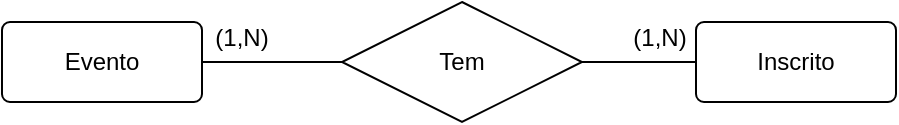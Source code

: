 <mxfile>
    <diagram id="D_lCRFzu7paC5wECrvF3" name="Modelo Conceitual">
        <mxGraphModel dx="940" dy="531" grid="1" gridSize="10" guides="1" tooltips="1" connect="1" arrows="1" fold="1" page="1" pageScale="1" pageWidth="850" pageHeight="1100" math="0" shadow="0">
            <root>
                <mxCell id="0"/>
                <mxCell id="1" parent="0"/>
                <mxCell id="5" style="edgeStyle=none;html=1;exitX=1;exitY=0.5;exitDx=0;exitDy=0;entryX=0;entryY=0.5;entryDx=0;entryDy=0;endArrow=none;endFill=0;" parent="1" source="2" target="4" edge="1">
                    <mxGeometry relative="1" as="geometry"/>
                </mxCell>
                <mxCell id="2" value="Evento" style="rounded=1;arcSize=10;whiteSpace=wrap;html=1;align=center;" parent="1" vertex="1">
                    <mxGeometry x="160" y="270" width="100" height="40" as="geometry"/>
                </mxCell>
                <mxCell id="3" value="Inscrito" style="rounded=1;arcSize=10;whiteSpace=wrap;html=1;align=center;" parent="1" vertex="1">
                    <mxGeometry x="507" y="270" width="100" height="40" as="geometry"/>
                </mxCell>
                <mxCell id="6" style="edgeStyle=none;html=1;exitX=1;exitY=0.5;exitDx=0;exitDy=0;entryX=0;entryY=0.5;entryDx=0;entryDy=0;endArrow=none;endFill=0;" parent="1" source="4" target="3" edge="1">
                    <mxGeometry relative="1" as="geometry"/>
                </mxCell>
                <mxCell id="4" value="Tem" style="shape=rhombus;perimeter=rhombusPerimeter;whiteSpace=wrap;html=1;align=center;" parent="1" vertex="1">
                    <mxGeometry x="330" y="260" width="120" height="60" as="geometry"/>
                </mxCell>
                <mxCell id="7" value="(1,N)" style="text;html=1;strokeColor=none;fillColor=none;align=center;verticalAlign=middle;whiteSpace=wrap;rounded=0;" parent="1" vertex="1">
                    <mxGeometry x="459" y="263" width="60" height="30" as="geometry"/>
                </mxCell>
                <mxCell id="8" value="(1,N)" style="text;html=1;strokeColor=none;fillColor=none;align=center;verticalAlign=middle;whiteSpace=wrap;rounded=0;" parent="1" vertex="1">
                    <mxGeometry x="250" y="263" width="60" height="30" as="geometry"/>
                </mxCell>
            </root>
        </mxGraphModel>
    </diagram>
    <diagram id="wDsq7wDnX5tPvwooWRIM" name="Modelo Lógico">
        <mxGraphModel dx="940" dy="531" grid="1" gridSize="10" guides="1" tooltips="1" connect="1" arrows="1" fold="1" page="1" pageScale="1" pageWidth="850" pageHeight="1100" math="0" shadow="0">
            <root>
                <mxCell id="0"/>
                <mxCell id="1" parent="0"/>
                <mxCell id="SXVvucrcKlDuOUxqLF8o-1" value="eventos" style="shape=table;startSize=30;container=1;collapsible=1;childLayout=tableLayout;fixedRows=1;rowLines=0;fontStyle=1;align=center;resizeLast=1;" parent="1" vertex="1">
                    <mxGeometry x="76" y="260" width="180" height="210" as="geometry"/>
                </mxCell>
                <mxCell id="SXVvucrcKlDuOUxqLF8o-2" value="" style="shape=tableRow;horizontal=0;startSize=0;swimlaneHead=0;swimlaneBody=0;fillColor=none;collapsible=0;dropTarget=0;points=[[0,0.5],[1,0.5]];portConstraint=eastwest;top=0;left=0;right=0;bottom=1;" parent="SXVvucrcKlDuOUxqLF8o-1" vertex="1">
                    <mxGeometry y="30" width="180" height="30" as="geometry"/>
                </mxCell>
                <mxCell id="SXVvucrcKlDuOUxqLF8o-3" value="PK" style="shape=partialRectangle;connectable=0;fillColor=none;top=0;left=0;bottom=0;right=0;fontStyle=1;overflow=hidden;" parent="SXVvucrcKlDuOUxqLF8o-2" vertex="1">
                    <mxGeometry width="30" height="30" as="geometry">
                        <mxRectangle width="30" height="30" as="alternateBounds"/>
                    </mxGeometry>
                </mxCell>
                <mxCell id="SXVvucrcKlDuOUxqLF8o-4" value="id: UUID" style="shape=partialRectangle;connectable=0;fillColor=none;top=0;left=0;bottom=0;right=0;align=left;spacingLeft=6;fontStyle=5;overflow=hidden;" parent="SXVvucrcKlDuOUxqLF8o-2" vertex="1">
                    <mxGeometry x="30" width="150" height="30" as="geometry">
                        <mxRectangle width="150" height="30" as="alternateBounds"/>
                    </mxGeometry>
                </mxCell>
                <mxCell id="SXVvucrcKlDuOUxqLF8o-5" value="" style="shape=tableRow;horizontal=0;startSize=0;swimlaneHead=0;swimlaneBody=0;fillColor=none;collapsible=0;dropTarget=0;points=[[0,0.5],[1,0.5]];portConstraint=eastwest;top=0;left=0;right=0;bottom=0;" parent="SXVvucrcKlDuOUxqLF8o-1" vertex="1">
                    <mxGeometry y="60" width="180" height="30" as="geometry"/>
                </mxCell>
                <mxCell id="SXVvucrcKlDuOUxqLF8o-6" value="" style="shape=partialRectangle;connectable=0;fillColor=none;top=0;left=0;bottom=0;right=0;editable=1;overflow=hidden;" parent="SXVvucrcKlDuOUxqLF8o-5" vertex="1">
                    <mxGeometry width="30" height="30" as="geometry">
                        <mxRectangle width="30" height="30" as="alternateBounds"/>
                    </mxGeometry>
                </mxCell>
                <mxCell id="SXVvucrcKlDuOUxqLF8o-7" value="titulo: string(50)" style="shape=partialRectangle;connectable=0;fillColor=none;top=0;left=0;bottom=0;right=0;align=left;spacingLeft=6;overflow=hidden;" parent="SXVvucrcKlDuOUxqLF8o-5" vertex="1">
                    <mxGeometry x="30" width="150" height="30" as="geometry">
                        <mxRectangle width="150" height="30" as="alternateBounds"/>
                    </mxGeometry>
                </mxCell>
                <mxCell id="SXVvucrcKlDuOUxqLF8o-8" value="" style="shape=tableRow;horizontal=0;startSize=0;swimlaneHead=0;swimlaneBody=0;fillColor=none;collapsible=0;dropTarget=0;points=[[0,0.5],[1,0.5]];portConstraint=eastwest;top=0;left=0;right=0;bottom=0;" parent="SXVvucrcKlDuOUxqLF8o-1" vertex="1">
                    <mxGeometry y="90" width="180" height="30" as="geometry"/>
                </mxCell>
                <mxCell id="SXVvucrcKlDuOUxqLF8o-9" value="" style="shape=partialRectangle;connectable=0;fillColor=none;top=0;left=0;bottom=0;right=0;editable=1;overflow=hidden;" parent="SXVvucrcKlDuOUxqLF8o-8" vertex="1">
                    <mxGeometry width="30" height="30" as="geometry">
                        <mxRectangle width="30" height="30" as="alternateBounds"/>
                    </mxGeometry>
                </mxCell>
                <mxCell id="SXVvucrcKlDuOUxqLF8o-10" value="descricao: string(500)" style="shape=partialRectangle;connectable=0;fillColor=none;top=0;left=0;bottom=0;right=0;align=left;spacingLeft=6;overflow=hidden;" parent="SXVvucrcKlDuOUxqLF8o-8" vertex="1">
                    <mxGeometry x="30" width="150" height="30" as="geometry">
                        <mxRectangle width="150" height="30" as="alternateBounds"/>
                    </mxGeometry>
                </mxCell>
                <mxCell id="SXVvucrcKlDuOUxqLF8o-11" value="" style="shape=tableRow;horizontal=0;startSize=0;swimlaneHead=0;swimlaneBody=0;fillColor=none;collapsible=0;dropTarget=0;points=[[0,0.5],[1,0.5]];portConstraint=eastwest;top=0;left=0;right=0;bottom=0;" parent="SXVvucrcKlDuOUxqLF8o-1" vertex="1">
                    <mxGeometry y="120" width="180" height="30" as="geometry"/>
                </mxCell>
                <mxCell id="SXVvucrcKlDuOUxqLF8o-12" value="" style="shape=partialRectangle;connectable=0;fillColor=none;top=0;left=0;bottom=0;right=0;editable=1;overflow=hidden;" parent="SXVvucrcKlDuOUxqLF8o-11" vertex="1">
                    <mxGeometry width="30" height="30" as="geometry">
                        <mxRectangle width="30" height="30" as="alternateBounds"/>
                    </mxGeometry>
                </mxCell>
                <mxCell id="SXVvucrcKlDuOUxqLF8o-13" value="local: string(50)" style="shape=partialRectangle;connectable=0;fillColor=none;top=0;left=0;bottom=0;right=0;align=left;spacingLeft=6;overflow=hidden;" parent="SXVvucrcKlDuOUxqLF8o-11" vertex="1">
                    <mxGeometry x="30" width="150" height="30" as="geometry">
                        <mxRectangle width="150" height="30" as="alternateBounds"/>
                    </mxGeometry>
                </mxCell>
                <mxCell id="SXVvucrcKlDuOUxqLF8o-14" value="" style="shape=tableRow;horizontal=0;startSize=0;swimlaneHead=0;swimlaneBody=0;fillColor=none;collapsible=0;dropTarget=0;points=[[0,0.5],[1,0.5]];portConstraint=eastwest;top=0;left=0;right=0;bottom=0;" parent="SXVvucrcKlDuOUxqLF8o-1" vertex="1">
                    <mxGeometry y="150" width="180" height="30" as="geometry"/>
                </mxCell>
                <mxCell id="SXVvucrcKlDuOUxqLF8o-15" value="" style="shape=partialRectangle;connectable=0;fillColor=none;top=0;left=0;bottom=0;right=0;editable=1;overflow=hidden;" parent="SXVvucrcKlDuOUxqLF8o-14" vertex="1">
                    <mxGeometry width="30" height="30" as="geometry">
                        <mxRectangle width="30" height="30" as="alternateBounds"/>
                    </mxGeometry>
                </mxCell>
                <mxCell id="SXVvucrcKlDuOUxqLF8o-16" value="data: string" style="shape=partialRectangle;connectable=0;fillColor=none;top=0;left=0;bottom=0;right=0;align=left;spacingLeft=6;overflow=hidden;" parent="SXVvucrcKlDuOUxqLF8o-14" vertex="1">
                    <mxGeometry x="30" width="150" height="30" as="geometry">
                        <mxRectangle width="150" height="30" as="alternateBounds"/>
                    </mxGeometry>
                </mxCell>
                <mxCell id="SXVvucrcKlDuOUxqLF8o-17" value="" style="shape=tableRow;horizontal=0;startSize=0;swimlaneHead=0;swimlaneBody=0;fillColor=none;collapsible=0;dropTarget=0;points=[[0,0.5],[1,0.5]];portConstraint=eastwest;top=0;left=0;right=0;bottom=0;" parent="SXVvucrcKlDuOUxqLF8o-1" vertex="1">
                    <mxGeometry y="180" width="180" height="30" as="geometry"/>
                </mxCell>
                <mxCell id="SXVvucrcKlDuOUxqLF8o-18" value="" style="shape=partialRectangle;connectable=0;fillColor=none;top=0;left=0;bottom=0;right=0;editable=1;overflow=hidden;" parent="SXVvucrcKlDuOUxqLF8o-17" vertex="1">
                    <mxGeometry width="30" height="30" as="geometry">
                        <mxRectangle width="30" height="30" as="alternateBounds"/>
                    </mxGeometry>
                </mxCell>
                <mxCell id="SXVvucrcKlDuOUxqLF8o-19" value="horario: Number" style="shape=partialRectangle;connectable=0;fillColor=none;top=0;left=0;bottom=0;right=0;align=left;spacingLeft=6;overflow=hidden;" parent="SXVvucrcKlDuOUxqLF8o-17" vertex="1">
                    <mxGeometry x="30" width="150" height="30" as="geometry">
                        <mxRectangle width="150" height="30" as="alternateBounds"/>
                    </mxGeometry>
                </mxCell>
                <mxCell id="SXVvucrcKlDuOUxqLF8o-20" value="inscritos" style="shape=table;startSize=30;container=1;collapsible=1;childLayout=tableLayout;fixedRows=1;rowLines=0;fontStyle=1;align=center;resizeLast=1;" parent="1" vertex="1">
                    <mxGeometry x="567" y="294" width="180" height="150" as="geometry"/>
                </mxCell>
                <mxCell id="SXVvucrcKlDuOUxqLF8o-21" value="" style="shape=tableRow;horizontal=0;startSize=0;swimlaneHead=0;swimlaneBody=0;fillColor=none;collapsible=0;dropTarget=0;points=[[0,0.5],[1,0.5]];portConstraint=eastwest;top=0;left=0;right=0;bottom=1;" parent="SXVvucrcKlDuOUxqLF8o-20" vertex="1">
                    <mxGeometry y="30" width="180" height="30" as="geometry"/>
                </mxCell>
                <mxCell id="SXVvucrcKlDuOUxqLF8o-22" value="PK" style="shape=partialRectangle;connectable=0;fillColor=none;top=0;left=0;bottom=0;right=0;fontStyle=1;overflow=hidden;" parent="SXVvucrcKlDuOUxqLF8o-21" vertex="1">
                    <mxGeometry width="30" height="30" as="geometry">
                        <mxRectangle width="30" height="30" as="alternateBounds"/>
                    </mxGeometry>
                </mxCell>
                <mxCell id="SXVvucrcKlDuOUxqLF8o-23" value="id: UUID" style="shape=partialRectangle;connectable=0;fillColor=none;top=0;left=0;bottom=0;right=0;align=left;spacingLeft=6;fontStyle=5;overflow=hidden;" parent="SXVvucrcKlDuOUxqLF8o-21" vertex="1">
                    <mxGeometry x="30" width="150" height="30" as="geometry">
                        <mxRectangle width="150" height="30" as="alternateBounds"/>
                    </mxGeometry>
                </mxCell>
                <mxCell id="SXVvucrcKlDuOUxqLF8o-24" value="" style="shape=tableRow;horizontal=0;startSize=0;swimlaneHead=0;swimlaneBody=0;fillColor=none;collapsible=0;dropTarget=0;points=[[0,0.5],[1,0.5]];portConstraint=eastwest;top=0;left=0;right=0;bottom=0;" parent="SXVvucrcKlDuOUxqLF8o-20" vertex="1">
                    <mxGeometry y="60" width="180" height="30" as="geometry"/>
                </mxCell>
                <mxCell id="SXVvucrcKlDuOUxqLF8o-25" value="" style="shape=partialRectangle;connectable=0;fillColor=none;top=0;left=0;bottom=0;right=0;editable=1;overflow=hidden;" parent="SXVvucrcKlDuOUxqLF8o-24" vertex="1">
                    <mxGeometry width="30" height="30" as="geometry">
                        <mxRectangle width="30" height="30" as="alternateBounds"/>
                    </mxGeometry>
                </mxCell>
                <mxCell id="SXVvucrcKlDuOUxqLF8o-26" value="nome: string(30)" style="shape=partialRectangle;connectable=0;fillColor=none;top=0;left=0;bottom=0;right=0;align=left;spacingLeft=6;overflow=hidden;" parent="SXVvucrcKlDuOUxqLF8o-24" vertex="1">
                    <mxGeometry x="30" width="150" height="30" as="geometry">
                        <mxRectangle width="150" height="30" as="alternateBounds"/>
                    </mxGeometry>
                </mxCell>
                <mxCell id="SXVvucrcKlDuOUxqLF8o-27" value="" style="shape=tableRow;horizontal=0;startSize=0;swimlaneHead=0;swimlaneBody=0;fillColor=none;collapsible=0;dropTarget=0;points=[[0,0.5],[1,0.5]];portConstraint=eastwest;top=0;left=0;right=0;bottom=0;" parent="SXVvucrcKlDuOUxqLF8o-20" vertex="1">
                    <mxGeometry y="90" width="180" height="30" as="geometry"/>
                </mxCell>
                <mxCell id="SXVvucrcKlDuOUxqLF8o-28" value="" style="shape=partialRectangle;connectable=0;fillColor=none;top=0;left=0;bottom=0;right=0;editable=1;overflow=hidden;" parent="SXVvucrcKlDuOUxqLF8o-27" vertex="1">
                    <mxGeometry width="30" height="30" as="geometry">
                        <mxRectangle width="30" height="30" as="alternateBounds"/>
                    </mxGeometry>
                </mxCell>
                <mxCell id="SXVvucrcKlDuOUxqLF8o-29" value="data_nascimento: date" style="shape=partialRectangle;connectable=0;fillColor=none;top=0;left=0;bottom=0;right=0;align=left;spacingLeft=6;overflow=hidden;" parent="SXVvucrcKlDuOUxqLF8o-27" vertex="1">
                    <mxGeometry x="30" width="150" height="30" as="geometry">
                        <mxRectangle width="150" height="30" as="alternateBounds"/>
                    </mxGeometry>
                </mxCell>
                <mxCell id="SXVvucrcKlDuOUxqLF8o-30" value="" style="shape=tableRow;horizontal=0;startSize=0;swimlaneHead=0;swimlaneBody=0;fillColor=none;collapsible=0;dropTarget=0;points=[[0,0.5],[1,0.5]];portConstraint=eastwest;top=0;left=0;right=0;bottom=0;" parent="SXVvucrcKlDuOUxqLF8o-20" vertex="1">
                    <mxGeometry y="120" width="180" height="30" as="geometry"/>
                </mxCell>
                <mxCell id="SXVvucrcKlDuOUxqLF8o-31" value="" style="shape=partialRectangle;connectable=0;fillColor=none;top=0;left=0;bottom=0;right=0;editable=1;overflow=hidden;" parent="SXVvucrcKlDuOUxqLF8o-30" vertex="1">
                    <mxGeometry width="30" height="30" as="geometry">
                        <mxRectangle width="30" height="30" as="alternateBounds"/>
                    </mxGeometry>
                </mxCell>
                <mxCell id="SXVvucrcKlDuOUxqLF8o-32" value="email: string(50)" style="shape=partialRectangle;connectable=0;fillColor=none;top=0;left=0;bottom=0;right=0;align=left;spacingLeft=6;overflow=hidden;" parent="SXVvucrcKlDuOUxqLF8o-30" vertex="1">
                    <mxGeometry x="30" width="150" height="30" as="geometry">
                        <mxRectangle width="150" height="30" as="alternateBounds"/>
                    </mxGeometry>
                </mxCell>
                <mxCell id="SXVvucrcKlDuOUxqLF8o-34" value="eventos_inscritos" style="shape=table;startSize=30;container=1;collapsible=1;childLayout=tableLayout;fixedRows=1;rowLines=0;fontStyle=1;align=center;resizeLast=1;" parent="1" vertex="1">
                    <mxGeometry x="318" y="300" width="180" height="90" as="geometry"/>
                </mxCell>
                <mxCell id="SXVvucrcKlDuOUxqLF8o-35" value="" style="shape=tableRow;horizontal=0;startSize=0;swimlaneHead=0;swimlaneBody=0;fillColor=none;collapsible=0;dropTarget=0;points=[[0,0.5],[1,0.5]];portConstraint=eastwest;top=0;left=0;right=0;bottom=1;" parent="SXVvucrcKlDuOUxqLF8o-34" vertex="1">
                    <mxGeometry y="30" width="180" height="30" as="geometry"/>
                </mxCell>
                <mxCell id="SXVvucrcKlDuOUxqLF8o-36" value="FK" style="shape=partialRectangle;connectable=0;fillColor=none;top=0;left=0;bottom=0;right=0;fontStyle=1;overflow=hidden;" parent="SXVvucrcKlDuOUxqLF8o-35" vertex="1">
                    <mxGeometry width="30" height="30" as="geometry">
                        <mxRectangle width="30" height="30" as="alternateBounds"/>
                    </mxGeometry>
                </mxCell>
                <mxCell id="SXVvucrcKlDuOUxqLF8o-37" value="evento_id: UUID" style="shape=partialRectangle;connectable=0;fillColor=none;top=0;left=0;bottom=0;right=0;align=left;spacingLeft=6;fontStyle=1;overflow=hidden;" parent="SXVvucrcKlDuOUxqLF8o-35" vertex="1">
                    <mxGeometry x="30" width="150" height="30" as="geometry">
                        <mxRectangle width="150" height="30" as="alternateBounds"/>
                    </mxGeometry>
                </mxCell>
                <mxCell id="SXVvucrcKlDuOUxqLF8o-38" value="" style="shape=tableRow;horizontal=0;startSize=0;swimlaneHead=0;swimlaneBody=0;fillColor=none;collapsible=0;dropTarget=0;points=[[0,0.5],[1,0.5]];portConstraint=eastwest;top=0;left=0;right=0;bottom=0;" parent="SXVvucrcKlDuOUxqLF8o-34" vertex="1">
                    <mxGeometry y="60" width="180" height="30" as="geometry"/>
                </mxCell>
                <mxCell id="SXVvucrcKlDuOUxqLF8o-39" value="FK" style="shape=partialRectangle;connectable=0;fillColor=none;top=0;left=0;bottom=0;right=0;editable=1;overflow=hidden;fontStyle=1" parent="SXVvucrcKlDuOUxqLF8o-38" vertex="1">
                    <mxGeometry width="30" height="30" as="geometry">
                        <mxRectangle width="30" height="30" as="alternateBounds"/>
                    </mxGeometry>
                </mxCell>
                <mxCell id="SXVvucrcKlDuOUxqLF8o-40" value="inscrito_id: UUID" style="shape=partialRectangle;connectable=0;fillColor=none;top=0;left=0;bottom=0;right=0;align=left;spacingLeft=6;overflow=hidden;" parent="SXVvucrcKlDuOUxqLF8o-38" vertex="1">
                    <mxGeometry x="30" width="150" height="30" as="geometry">
                        <mxRectangle width="150" height="30" as="alternateBounds"/>
                    </mxGeometry>
                </mxCell>
                <mxCell id="SXVvucrcKlDuOUxqLF8o-47" value="" style="edgeStyle=entityRelationEdgeStyle;fontSize=12;html=1;endArrow=ERzeroToMany;startArrow=ERmandOne;entryX=-0.011;entryY=0.333;entryDx=0;entryDy=0;entryPerimeter=0;exitX=1;exitY=0.5;exitDx=0;exitDy=0;" parent="1" source="SXVvucrcKlDuOUxqLF8o-8" target="SXVvucrcKlDuOUxqLF8o-34" edge="1">
                    <mxGeometry width="100" height="100" relative="1" as="geometry">
                        <mxPoint x="250" y="380" as="sourcePoint"/>
                        <mxPoint x="360" y="280" as="targetPoint"/>
                    </mxGeometry>
                </mxCell>
                <mxCell id="SXVvucrcKlDuOUxqLF8o-48" value="" style="edgeStyle=entityRelationEdgeStyle;fontSize=12;html=1;endArrow=ERzeroToMany;startArrow=ERmandOne;exitX=0;exitY=0.5;exitDx=0;exitDy=0;entryX=1;entryY=0.5;entryDx=0;entryDy=0;" parent="1" source="SXVvucrcKlDuOUxqLF8o-24" target="SXVvucrcKlDuOUxqLF8o-35" edge="1">
                    <mxGeometry width="100" height="100" relative="1" as="geometry">
                        <mxPoint x="410" y="510" as="sourcePoint"/>
                        <mxPoint x="510" y="410" as="targetPoint"/>
                    </mxGeometry>
                </mxCell>
            </root>
        </mxGraphModel>
    </diagram>
</mxfile>